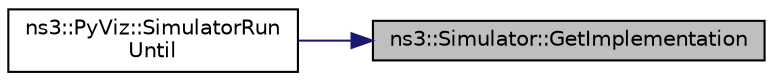 digraph "ns3::Simulator::GetImplementation"
{
 // LATEX_PDF_SIZE
  edge [fontname="Helvetica",fontsize="10",labelfontname="Helvetica",labelfontsize="10"];
  node [fontname="Helvetica",fontsize="10",shape=record];
  rankdir="RL";
  Node1 [label="ns3::Simulator::GetImplementation",height=0.2,width=0.4,color="black", fillcolor="grey75", style="filled", fontcolor="black",tooltip="Get the SimulatorImpl singleton."];
  Node1 -> Node2 [dir="back",color="midnightblue",fontsize="10",style="solid",fontname="Helvetica"];
  Node2 [label="ns3::PyViz::SimulatorRun\lUntil",height=0.2,width=0.4,color="black", fillcolor="white", style="filled",URL="$classns3_1_1_py_viz.html#a55ad813c3ed010c6b5a269b7faa197fb",tooltip="Run simulation until a given (simulated, absolute) time is reached."];
}
